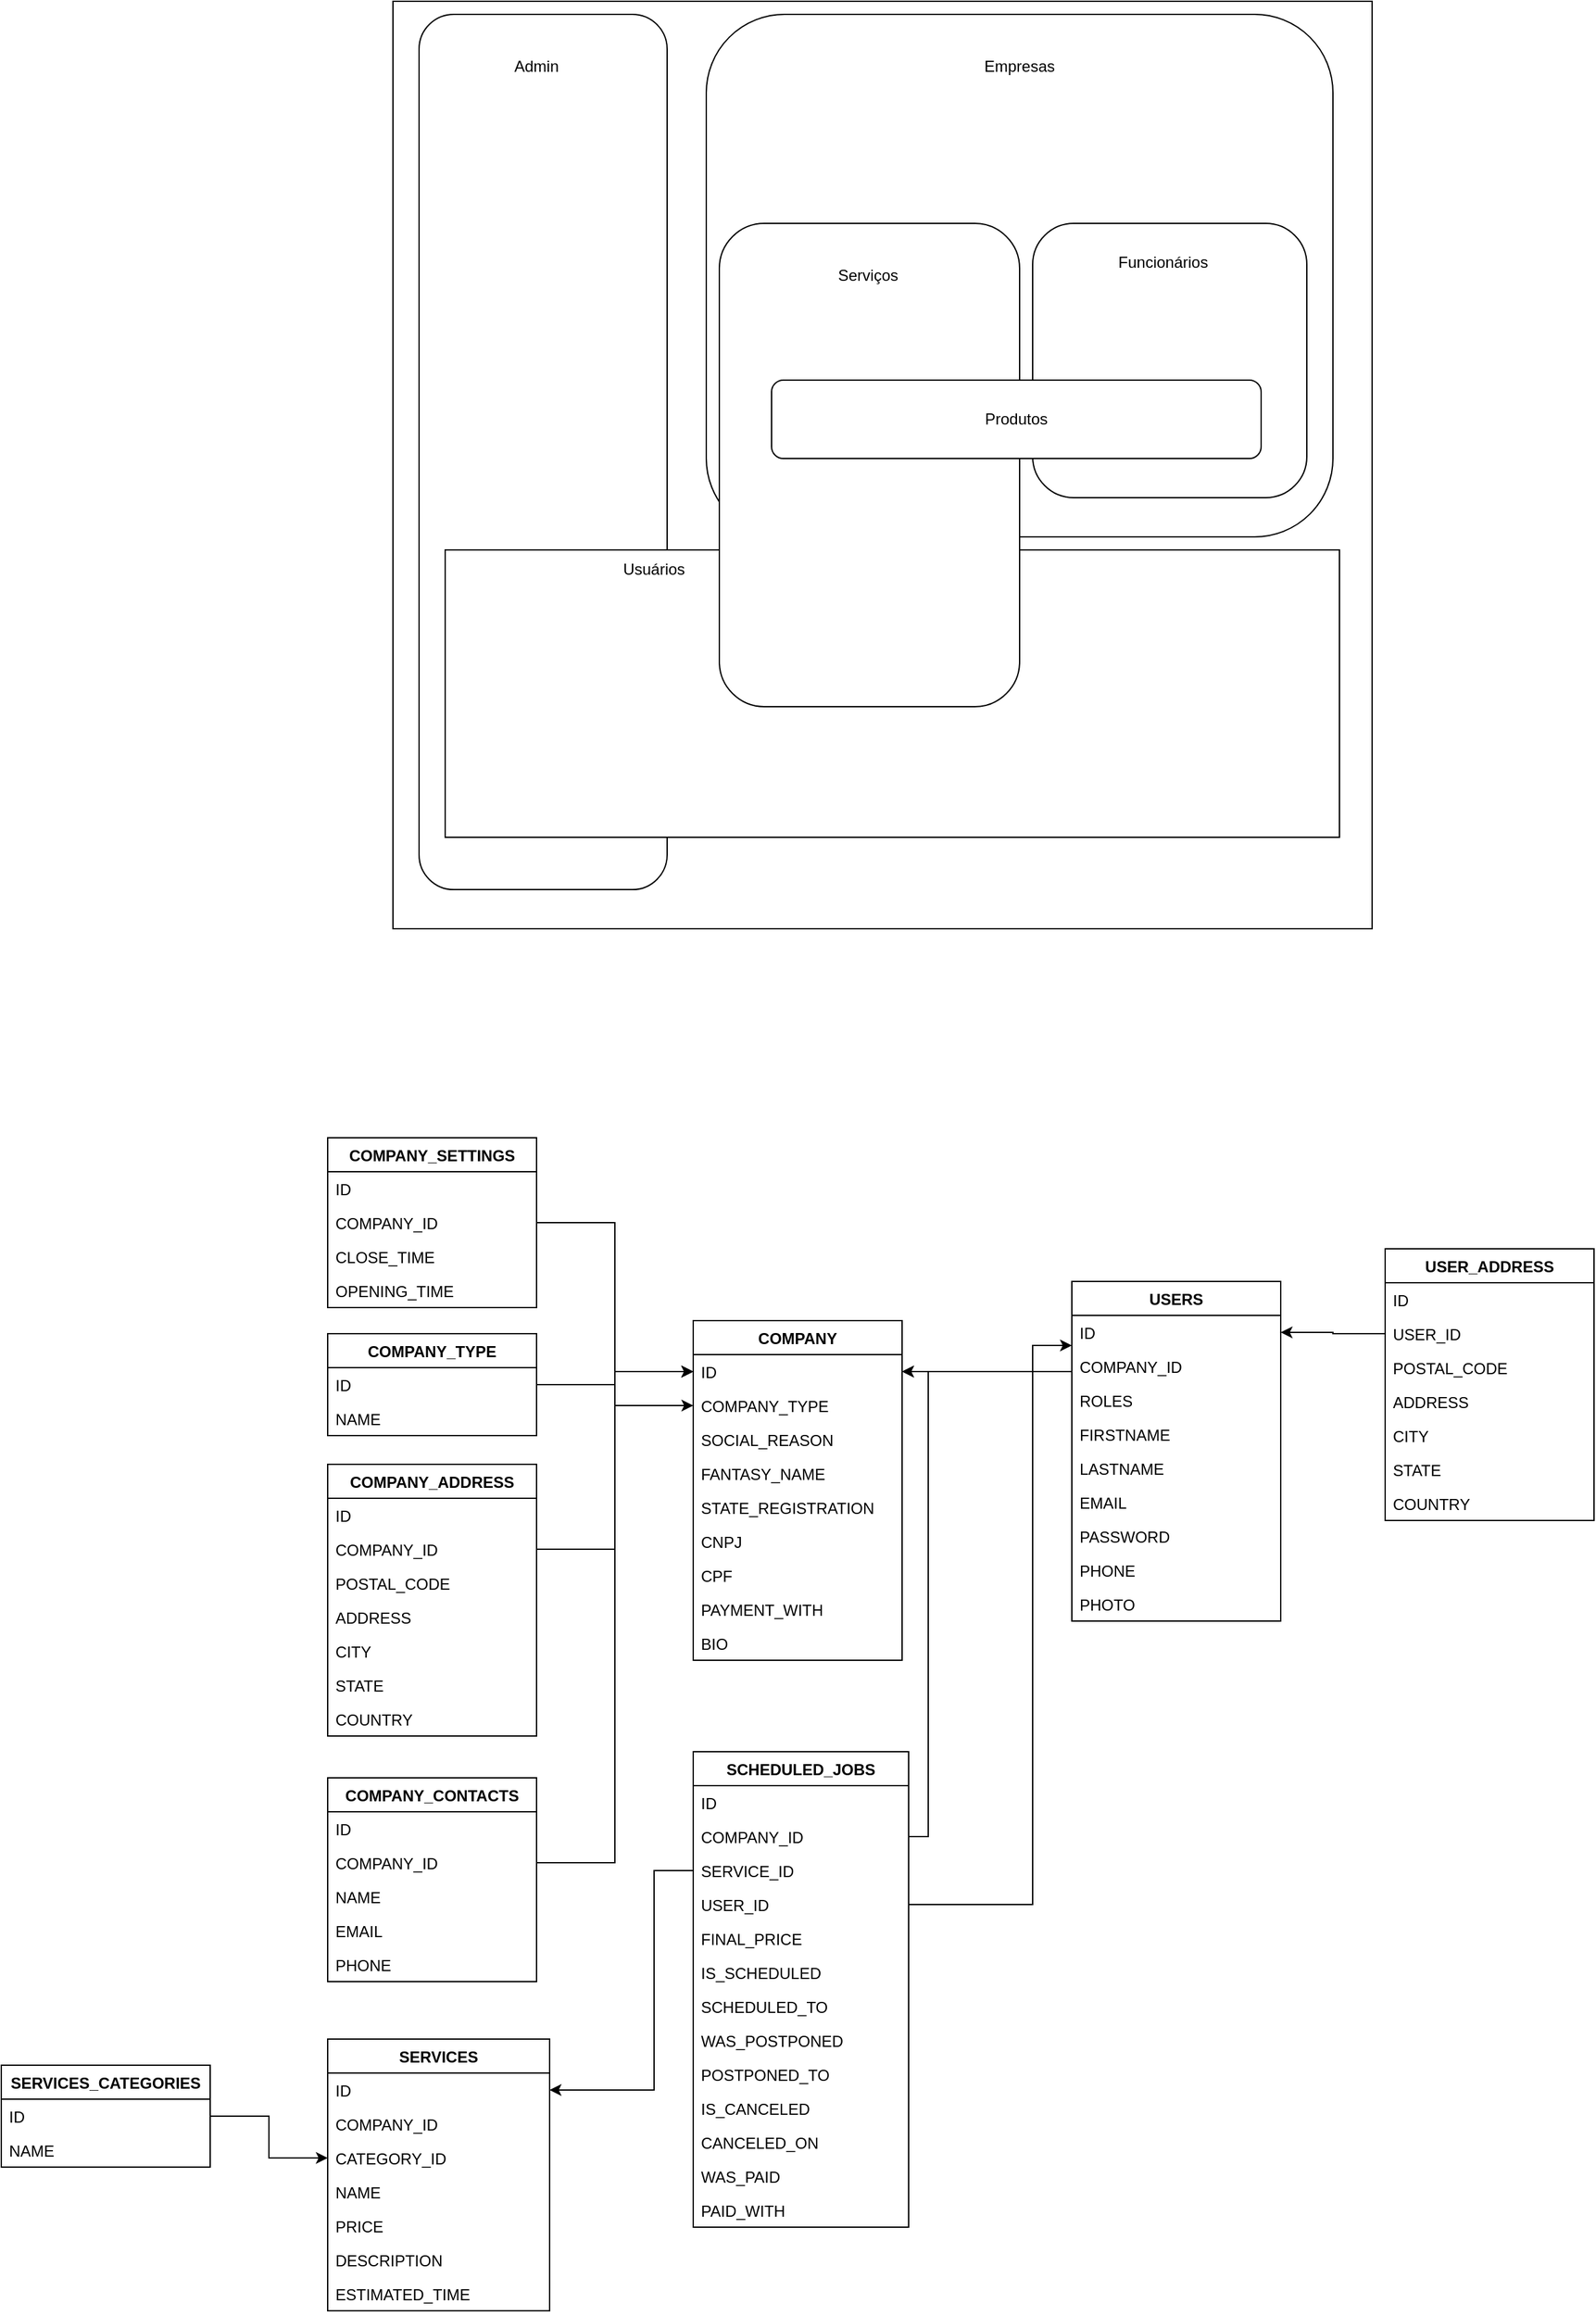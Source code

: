 <mxfile>
    <diagram id="tCnbJjbOvgBdan4tG9Ev" name="Página-1">
        <mxGraphModel dx="1971" dy="790" grid="1" gridSize="10" guides="1" tooltips="1" connect="1" arrows="1" fold="1" page="1" pageScale="1" pageWidth="827" pageHeight="1169" math="0" shadow="0">
            <root>
                <mxCell id="0"/>
                <mxCell id="1" parent="0"/>
                <mxCell id="CaKnZ6YrZXAeU6kGt_zr-1" value="" style="rounded=0;whiteSpace=wrap;html=1;" parent="1" vertex="1">
                    <mxGeometry x="30" y="150" width="750" height="710" as="geometry"/>
                </mxCell>
                <mxCell id="CaKnZ6YrZXAeU6kGt_zr-2" value="" style="rounded=1;whiteSpace=wrap;html=1;arcSize=14;" parent="1" vertex="1">
                    <mxGeometry x="50" y="160" width="190" height="670" as="geometry"/>
                </mxCell>
                <mxCell id="CaKnZ6YrZXAeU6kGt_zr-3" value="" style="rounded=1;whiteSpace=wrap;html=1;" parent="1" vertex="1">
                    <mxGeometry x="270" y="160" width="480" height="400" as="geometry"/>
                </mxCell>
                <mxCell id="CaKnZ6YrZXAeU6kGt_zr-7" value="Serviços" style="text;html=1;strokeColor=none;fillColor=none;align=center;verticalAlign=middle;whiteSpace=wrap;rounded=0;" parent="1" vertex="1">
                    <mxGeometry x="375" y="350" width="40" height="20" as="geometry"/>
                </mxCell>
                <mxCell id="CaKnZ6YrZXAeU6kGt_zr-8" value="" style="rounded=1;whiteSpace=wrap;html=1;" parent="1" vertex="1">
                    <mxGeometry x="520" y="320" width="210" height="210" as="geometry"/>
                </mxCell>
                <mxCell id="CaKnZ6YrZXAeU6kGt_zr-9" value="Funcionários&lt;br&gt;" style="text;html=1;strokeColor=none;fillColor=none;align=center;verticalAlign=middle;whiteSpace=wrap;rounded=0;" parent="1" vertex="1">
                    <mxGeometry x="600" y="340" width="40" height="20" as="geometry"/>
                </mxCell>
                <mxCell id="CaKnZ6YrZXAeU6kGt_zr-10" value="Empresas" style="text;html=1;strokeColor=none;fillColor=none;align=center;verticalAlign=middle;whiteSpace=wrap;rounded=0;" parent="1" vertex="1">
                    <mxGeometry x="490" y="190" width="40" height="20" as="geometry"/>
                </mxCell>
                <mxCell id="CaKnZ6YrZXAeU6kGt_zr-11" value="Admin&lt;br&gt;" style="text;html=1;strokeColor=none;fillColor=none;align=center;verticalAlign=middle;whiteSpace=wrap;rounded=0;" parent="1" vertex="1">
                    <mxGeometry x="120" y="190" width="40" height="20" as="geometry"/>
                </mxCell>
                <mxCell id="CaKnZ6YrZXAeU6kGt_zr-12" value="" style="rounded=0;whiteSpace=wrap;html=1;" parent="1" vertex="1">
                    <mxGeometry x="70" y="570" width="685" height="220" as="geometry"/>
                </mxCell>
                <mxCell id="CaKnZ6YrZXAeU6kGt_zr-6" value="" style="rounded=1;whiteSpace=wrap;html=1;" parent="1" vertex="1">
                    <mxGeometry x="280" y="320" width="230" height="370" as="geometry"/>
                </mxCell>
                <mxCell id="CaKnZ6YrZXAeU6kGt_zr-5" value="Produtos" style="rounded=1;whiteSpace=wrap;html=1;" parent="1" vertex="1">
                    <mxGeometry x="320" y="440" width="375" height="60" as="geometry"/>
                </mxCell>
                <mxCell id="CaKnZ6YrZXAeU6kGt_zr-14" value="Serviços&lt;br&gt;" style="text;html=1;strokeColor=none;fillColor=none;align=center;verticalAlign=middle;whiteSpace=wrap;rounded=0;" parent="1" vertex="1">
                    <mxGeometry x="374" y="350" width="40" height="20" as="geometry"/>
                </mxCell>
                <mxCell id="CaKnZ6YrZXAeU6kGt_zr-13" value="Usuários" style="text;html=1;strokeColor=none;fillColor=none;align=center;verticalAlign=middle;whiteSpace=wrap;rounded=0;" parent="1" vertex="1">
                    <mxGeometry x="210" y="575" width="40" height="20" as="geometry"/>
                </mxCell>
                <mxCell id="CaKnZ6YrZXAeU6kGt_zr-15" value="USERS" style="swimlane;fontStyle=1;align=center;verticalAlign=top;childLayout=stackLayout;horizontal=1;startSize=26;horizontalStack=0;resizeParent=1;resizeParentMax=0;resizeLast=0;collapsible=1;marginBottom=0;" parent="1" vertex="1">
                    <mxGeometry x="550" y="1130" width="160" height="260" as="geometry"/>
                </mxCell>
                <mxCell id="CaKnZ6YrZXAeU6kGt_zr-16" value="ID" style="text;strokeColor=none;fillColor=none;align=left;verticalAlign=top;spacingLeft=4;spacingRight=4;overflow=hidden;rotatable=0;points=[[0,0.5],[1,0.5]];portConstraint=eastwest;" parent="CaKnZ6YrZXAeU6kGt_zr-15" vertex="1">
                    <mxGeometry y="26" width="160" height="26" as="geometry"/>
                </mxCell>
                <mxCell id="CaKnZ6YrZXAeU6kGt_zr-64" value="COMPANY_ID" style="text;strokeColor=none;fillColor=none;align=left;verticalAlign=top;spacingLeft=4;spacingRight=4;overflow=hidden;rotatable=0;points=[[0,0.5],[1,0.5]];portConstraint=eastwest;" parent="CaKnZ6YrZXAeU6kGt_zr-15" vertex="1">
                    <mxGeometry y="52" width="160" height="26" as="geometry"/>
                </mxCell>
                <mxCell id="CaKnZ6YrZXAeU6kGt_zr-18" value="ROLES&#10;" style="text;strokeColor=none;fillColor=none;align=left;verticalAlign=top;spacingLeft=4;spacingRight=4;overflow=hidden;rotatable=0;points=[[0,0.5],[1,0.5]];portConstraint=eastwest;" parent="CaKnZ6YrZXAeU6kGt_zr-15" vertex="1">
                    <mxGeometry y="78" width="160" height="26" as="geometry"/>
                </mxCell>
                <mxCell id="CaKnZ6YrZXAeU6kGt_zr-21" value="FIRSTNAME" style="text;strokeColor=none;fillColor=none;align=left;verticalAlign=top;spacingLeft=4;spacingRight=4;overflow=hidden;rotatable=0;points=[[0,0.5],[1,0.5]];portConstraint=eastwest;" parent="CaKnZ6YrZXAeU6kGt_zr-15" vertex="1">
                    <mxGeometry y="104" width="160" height="26" as="geometry"/>
                </mxCell>
                <mxCell id="CaKnZ6YrZXAeU6kGt_zr-29" value="LASTNAME" style="text;strokeColor=none;fillColor=none;align=left;verticalAlign=top;spacingLeft=4;spacingRight=4;overflow=hidden;rotatable=0;points=[[0,0.5],[1,0.5]];portConstraint=eastwest;" parent="CaKnZ6YrZXAeU6kGt_zr-15" vertex="1">
                    <mxGeometry y="130" width="160" height="26" as="geometry"/>
                </mxCell>
                <mxCell id="CaKnZ6YrZXAeU6kGt_zr-30" value="EMAIL" style="text;strokeColor=none;fillColor=none;align=left;verticalAlign=top;spacingLeft=4;spacingRight=4;overflow=hidden;rotatable=0;points=[[0,0.5],[1,0.5]];portConstraint=eastwest;" parent="CaKnZ6YrZXAeU6kGt_zr-15" vertex="1">
                    <mxGeometry y="156" width="160" height="26" as="geometry"/>
                </mxCell>
                <mxCell id="CaKnZ6YrZXAeU6kGt_zr-31" value="PASSWORD" style="text;strokeColor=none;fillColor=none;align=left;verticalAlign=top;spacingLeft=4;spacingRight=4;overflow=hidden;rotatable=0;points=[[0,0.5],[1,0.5]];portConstraint=eastwest;" parent="CaKnZ6YrZXAeU6kGt_zr-15" vertex="1">
                    <mxGeometry y="182" width="160" height="26" as="geometry"/>
                </mxCell>
                <mxCell id="38" value="PHONE" style="text;strokeColor=none;fillColor=none;align=left;verticalAlign=top;spacingLeft=4;spacingRight=4;overflow=hidden;rotatable=0;points=[[0,0.5],[1,0.5]];portConstraint=eastwest;" vertex="1" parent="CaKnZ6YrZXAeU6kGt_zr-15">
                    <mxGeometry y="208" width="160" height="26" as="geometry"/>
                </mxCell>
                <mxCell id="60" value="PHOTO" style="text;strokeColor=none;fillColor=none;align=left;verticalAlign=top;spacingLeft=4;spacingRight=4;overflow=hidden;rotatable=0;points=[[0,0.5],[1,0.5]];portConstraint=eastwest;" vertex="1" parent="CaKnZ6YrZXAeU6kGt_zr-15">
                    <mxGeometry y="234" width="160" height="26" as="geometry"/>
                </mxCell>
                <mxCell id="CaKnZ6YrZXAeU6kGt_zr-86" value="COMPANY" style="swimlane;fontStyle=1;align=center;verticalAlign=top;childLayout=stackLayout;horizontal=1;startSize=26;horizontalStack=0;resizeParent=1;resizeParentMax=0;resizeLast=0;collapsible=1;marginBottom=0;" parent="1" vertex="1">
                    <mxGeometry x="260" y="1160" width="160" height="260" as="geometry"/>
                </mxCell>
                <mxCell id="CaKnZ6YrZXAeU6kGt_zr-87" value="ID" style="text;strokeColor=none;fillColor=none;align=left;verticalAlign=top;spacingLeft=4;spacingRight=4;overflow=hidden;rotatable=0;points=[[0,0.5],[1,0.5]];portConstraint=eastwest;" parent="CaKnZ6YrZXAeU6kGt_zr-86" vertex="1">
                    <mxGeometry y="26" width="160" height="26" as="geometry"/>
                </mxCell>
                <mxCell id="CaKnZ6YrZXAeU6kGt_zr-88" value="COMPANY_TYPE" style="text;strokeColor=none;fillColor=none;align=left;verticalAlign=top;spacingLeft=4;spacingRight=4;overflow=hidden;rotatable=0;points=[[0,0.5],[1,0.5]];portConstraint=eastwest;" parent="CaKnZ6YrZXAeU6kGt_zr-86" vertex="1">
                    <mxGeometry y="52" width="160" height="26" as="geometry"/>
                </mxCell>
                <mxCell id="CaKnZ6YrZXAeU6kGt_zr-90" value="SOCIAL_REASON" style="text;strokeColor=none;fillColor=none;align=left;verticalAlign=top;spacingLeft=4;spacingRight=4;overflow=hidden;rotatable=0;points=[[0,0.5],[1,0.5]];portConstraint=eastwest;" parent="CaKnZ6YrZXAeU6kGt_zr-86" vertex="1">
                    <mxGeometry y="78" width="160" height="26" as="geometry"/>
                </mxCell>
                <mxCell id="CaKnZ6YrZXAeU6kGt_zr-103" value="FANTASY_NAME" style="text;strokeColor=none;fillColor=none;align=left;verticalAlign=top;spacingLeft=4;spacingRight=4;overflow=hidden;rotatable=0;points=[[0,0.5],[1,0.5]];portConstraint=eastwest;" parent="CaKnZ6YrZXAeU6kGt_zr-86" vertex="1">
                    <mxGeometry y="104" width="160" height="26" as="geometry"/>
                </mxCell>
                <mxCell id="CaKnZ6YrZXAeU6kGt_zr-104" value="STATE_REGISTRATION" style="text;strokeColor=none;fillColor=none;align=left;verticalAlign=top;spacingLeft=4;spacingRight=4;overflow=hidden;rotatable=0;points=[[0,0.5],[1,0.5]];portConstraint=eastwest;" parent="CaKnZ6YrZXAeU6kGt_zr-86" vertex="1">
                    <mxGeometry y="130" width="160" height="26" as="geometry"/>
                </mxCell>
                <mxCell id="CaKnZ6YrZXAeU6kGt_zr-105" value="CNPJ" style="text;strokeColor=none;fillColor=none;align=left;verticalAlign=top;spacingLeft=4;spacingRight=4;overflow=hidden;rotatable=0;points=[[0,0.5],[1,0.5]];portConstraint=eastwest;" parent="CaKnZ6YrZXAeU6kGt_zr-86" vertex="1">
                    <mxGeometry y="156" width="160" height="26" as="geometry"/>
                </mxCell>
                <mxCell id="CaKnZ6YrZXAeU6kGt_zr-106" value="CPF" style="text;strokeColor=none;fillColor=none;align=left;verticalAlign=top;spacingLeft=4;spacingRight=4;overflow=hidden;rotatable=0;points=[[0,0.5],[1,0.5]];portConstraint=eastwest;" parent="CaKnZ6YrZXAeU6kGt_zr-86" vertex="1">
                    <mxGeometry y="182" width="160" height="26" as="geometry"/>
                </mxCell>
                <mxCell id="CaKnZ6YrZXAeU6kGt_zr-154" value="PAYMENT_WITH" style="text;strokeColor=none;fillColor=none;align=left;verticalAlign=top;spacingLeft=4;spacingRight=4;overflow=hidden;rotatable=0;points=[[0,0.5],[1,0.5]];portConstraint=eastwest;" parent="CaKnZ6YrZXAeU6kGt_zr-86" vertex="1">
                    <mxGeometry y="208" width="160" height="26" as="geometry"/>
                </mxCell>
                <mxCell id="58" value="BIO" style="text;strokeColor=none;fillColor=none;align=left;verticalAlign=top;spacingLeft=4;spacingRight=4;overflow=hidden;rotatable=0;points=[[0,0.5],[1,0.5]];portConstraint=eastwest;" vertex="1" parent="CaKnZ6YrZXAeU6kGt_zr-86">
                    <mxGeometry y="234" width="160" height="26" as="geometry"/>
                </mxCell>
                <mxCell id="CaKnZ6YrZXAeU6kGt_zr-94" value="COMPANY_TYPE" style="swimlane;fontStyle=1;align=center;verticalAlign=top;childLayout=stackLayout;horizontal=1;startSize=26;horizontalStack=0;resizeParent=1;resizeParentMax=0;resizeLast=0;collapsible=1;marginBottom=0;" parent="1" vertex="1">
                    <mxGeometry x="-20" y="1170" width="160" height="78" as="geometry"/>
                </mxCell>
                <mxCell id="CaKnZ6YrZXAeU6kGt_zr-95" value="ID" style="text;strokeColor=none;fillColor=none;align=left;verticalAlign=top;spacingLeft=4;spacingRight=4;overflow=hidden;rotatable=0;points=[[0,0.5],[1,0.5]];portConstraint=eastwest;" parent="CaKnZ6YrZXAeU6kGt_zr-94" vertex="1">
                    <mxGeometry y="26" width="160" height="26" as="geometry"/>
                </mxCell>
                <mxCell id="CaKnZ6YrZXAeU6kGt_zr-96" value="NAME" style="text;strokeColor=none;fillColor=none;align=left;verticalAlign=top;spacingLeft=4;spacingRight=4;overflow=hidden;rotatable=0;points=[[0,0.5],[1,0.5]];portConstraint=eastwest;" parent="CaKnZ6YrZXAeU6kGt_zr-94" vertex="1">
                    <mxGeometry y="52" width="160" height="26" as="geometry"/>
                </mxCell>
                <mxCell id="CaKnZ6YrZXAeU6kGt_zr-100" style="edgeStyle=orthogonalEdgeStyle;rounded=0;orthogonalLoop=1;jettySize=auto;html=1;" parent="1" source="CaKnZ6YrZXAeU6kGt_zr-95" target="CaKnZ6YrZXAeU6kGt_zr-88" edge="1">
                    <mxGeometry relative="1" as="geometry"/>
                </mxCell>
                <mxCell id="CaKnZ6YrZXAeU6kGt_zr-101" style="edgeStyle=orthogonalEdgeStyle;rounded=0;orthogonalLoop=1;jettySize=auto;html=1;" parent="1" source="CaKnZ6YrZXAeU6kGt_zr-64" target="CaKnZ6YrZXAeU6kGt_zr-87" edge="1">
                    <mxGeometry relative="1" as="geometry">
                        <Array as="points">
                            <mxPoint x="520" y="1199"/>
                            <mxPoint x="520" y="1199"/>
                        </Array>
                    </mxGeometry>
                </mxCell>
                <mxCell id="CaKnZ6YrZXAeU6kGt_zr-116" value="SERVICES" style="swimlane;fontStyle=1;align=center;verticalAlign=top;childLayout=stackLayout;horizontal=1;startSize=26;horizontalStack=0;resizeParent=1;resizeParentMax=0;resizeLast=0;collapsible=1;marginBottom=0;" parent="1" vertex="1">
                    <mxGeometry x="-20" y="1710" width="170" height="208" as="geometry"/>
                </mxCell>
                <mxCell id="CaKnZ6YrZXAeU6kGt_zr-117" value="ID" style="text;strokeColor=none;fillColor=none;align=left;verticalAlign=top;spacingLeft=4;spacingRight=4;overflow=hidden;rotatable=0;points=[[0,0.5],[1,0.5]];portConstraint=eastwest;" parent="CaKnZ6YrZXAeU6kGt_zr-116" vertex="1">
                    <mxGeometry y="26" width="170" height="26" as="geometry"/>
                </mxCell>
                <mxCell id="CaKnZ6YrZXAeU6kGt_zr-118" value="COMPANY_ID" style="text;strokeColor=none;fillColor=none;align=left;verticalAlign=top;spacingLeft=4;spacingRight=4;overflow=hidden;rotatable=0;points=[[0,0.5],[1,0.5]];portConstraint=eastwest;" parent="CaKnZ6YrZXAeU6kGt_zr-116" vertex="1">
                    <mxGeometry y="52" width="170" height="26" as="geometry"/>
                </mxCell>
                <mxCell id="68" value="CATEGORY_ID" style="text;strokeColor=none;fillColor=none;align=left;verticalAlign=top;spacingLeft=4;spacingRight=4;overflow=hidden;rotatable=0;points=[[0,0.5],[1,0.5]];portConstraint=eastwest;" vertex="1" parent="CaKnZ6YrZXAeU6kGt_zr-116">
                    <mxGeometry y="78" width="170" height="26" as="geometry"/>
                </mxCell>
                <mxCell id="CaKnZ6YrZXAeU6kGt_zr-119" value="NAME" style="text;strokeColor=none;fillColor=none;align=left;verticalAlign=top;spacingLeft=4;spacingRight=4;overflow=hidden;rotatable=0;points=[[0,0.5],[1,0.5]];portConstraint=eastwest;" parent="CaKnZ6YrZXAeU6kGt_zr-116" vertex="1">
                    <mxGeometry y="104" width="170" height="26" as="geometry"/>
                </mxCell>
                <mxCell id="CaKnZ6YrZXAeU6kGt_zr-124" value="PRICE" style="text;strokeColor=none;fillColor=none;align=left;verticalAlign=top;spacingLeft=4;spacingRight=4;overflow=hidden;rotatable=0;points=[[0,0.5],[1,0.5]];portConstraint=eastwest;" parent="CaKnZ6YrZXAeU6kGt_zr-116" vertex="1">
                    <mxGeometry y="130" width="170" height="26" as="geometry"/>
                </mxCell>
                <mxCell id="CaKnZ6YrZXAeU6kGt_zr-125" value="DESCRIPTION" style="text;strokeColor=none;fillColor=none;align=left;verticalAlign=top;spacingLeft=4;spacingRight=4;overflow=hidden;rotatable=0;points=[[0,0.5],[1,0.5]];portConstraint=eastwest;" parent="CaKnZ6YrZXAeU6kGt_zr-116" vertex="1">
                    <mxGeometry y="156" width="170" height="26" as="geometry"/>
                </mxCell>
                <mxCell id="CaKnZ6YrZXAeU6kGt_zr-126" value="ESTIMATED_TIME" style="text;strokeColor=none;fillColor=none;align=left;verticalAlign=top;spacingLeft=4;spacingRight=4;overflow=hidden;rotatable=0;points=[[0,0.5],[1,0.5]];portConstraint=eastwest;" parent="CaKnZ6YrZXAeU6kGt_zr-116" vertex="1">
                    <mxGeometry y="182" width="170" height="26" as="geometry"/>
                </mxCell>
                <mxCell id="CaKnZ6YrZXAeU6kGt_zr-120" value="COMPANY_SETTINGS" style="swimlane;fontStyle=1;align=center;verticalAlign=top;childLayout=stackLayout;horizontal=1;startSize=26;horizontalStack=0;resizeParent=1;resizeParentMax=0;resizeLast=0;collapsible=1;marginBottom=0;" parent="1" vertex="1">
                    <mxGeometry x="-20" y="1020" width="160" height="130" as="geometry"/>
                </mxCell>
                <mxCell id="9" value="ID" style="text;strokeColor=none;fillColor=none;align=left;verticalAlign=top;spacingLeft=4;spacingRight=4;overflow=hidden;rotatable=0;points=[[0,0.5],[1,0.5]];portConstraint=eastwest;" vertex="1" parent="CaKnZ6YrZXAeU6kGt_zr-120">
                    <mxGeometry y="26" width="160" height="26" as="geometry"/>
                </mxCell>
                <mxCell id="CaKnZ6YrZXAeU6kGt_zr-121" value="COMPANY_ID" style="text;strokeColor=none;fillColor=none;align=left;verticalAlign=top;spacingLeft=4;spacingRight=4;overflow=hidden;rotatable=0;points=[[0,0.5],[1,0.5]];portConstraint=eastwest;" parent="CaKnZ6YrZXAeU6kGt_zr-120" vertex="1">
                    <mxGeometry y="52" width="160" height="26" as="geometry"/>
                </mxCell>
                <mxCell id="CaKnZ6YrZXAeU6kGt_zr-122" value="CLOSE_TIME" style="text;strokeColor=none;fillColor=none;align=left;verticalAlign=top;spacingLeft=4;spacingRight=4;overflow=hidden;rotatable=0;points=[[0,0.5],[1,0.5]];portConstraint=eastwest;" parent="CaKnZ6YrZXAeU6kGt_zr-120" vertex="1">
                    <mxGeometry y="78" width="160" height="26" as="geometry"/>
                </mxCell>
                <mxCell id="CaKnZ6YrZXAeU6kGt_zr-123" value="OPENING_TIME" style="text;strokeColor=none;fillColor=none;align=left;verticalAlign=top;spacingLeft=4;spacingRight=4;overflow=hidden;rotatable=0;points=[[0,0.5],[1,0.5]];portConstraint=eastwest;" parent="CaKnZ6YrZXAeU6kGt_zr-120" vertex="1">
                    <mxGeometry y="104" width="160" height="26" as="geometry"/>
                </mxCell>
                <mxCell id="CaKnZ6YrZXAeU6kGt_zr-136" value="SCHEDULED_JOBS" style="swimlane;fontStyle=1;align=center;verticalAlign=top;childLayout=stackLayout;horizontal=1;startSize=26;horizontalStack=0;resizeParent=1;resizeParentMax=0;resizeLast=0;collapsible=1;marginBottom=0;" parent="1" vertex="1">
                    <mxGeometry x="260" y="1490" width="165" height="364" as="geometry"/>
                </mxCell>
                <mxCell id="CaKnZ6YrZXAeU6kGt_zr-137" value="ID" style="text;strokeColor=none;fillColor=none;align=left;verticalAlign=top;spacingLeft=4;spacingRight=4;overflow=hidden;rotatable=0;points=[[0,0.5],[1,0.5]];portConstraint=eastwest;" parent="CaKnZ6YrZXAeU6kGt_zr-136" vertex="1">
                    <mxGeometry y="26" width="165" height="26" as="geometry"/>
                </mxCell>
                <mxCell id="CaKnZ6YrZXAeU6kGt_zr-138" value="COMPANY_ID" style="text;strokeColor=none;fillColor=none;align=left;verticalAlign=top;spacingLeft=4;spacingRight=4;overflow=hidden;rotatable=0;points=[[0,0.5],[1,0.5]];portConstraint=eastwest;" parent="CaKnZ6YrZXAeU6kGt_zr-136" vertex="1">
                    <mxGeometry y="52" width="165" height="26" as="geometry"/>
                </mxCell>
                <mxCell id="18" value="SERVICE_ID" style="text;strokeColor=none;fillColor=none;align=left;verticalAlign=top;spacingLeft=4;spacingRight=4;overflow=hidden;rotatable=0;points=[[0,0.5],[1,0.5]];portConstraint=eastwest;" vertex="1" parent="CaKnZ6YrZXAeU6kGt_zr-136">
                    <mxGeometry y="78" width="165" height="26" as="geometry"/>
                </mxCell>
                <mxCell id="CaKnZ6YrZXAeU6kGt_zr-139" value="USER_ID" style="text;strokeColor=none;fillColor=none;align=left;verticalAlign=top;spacingLeft=4;spacingRight=4;overflow=hidden;rotatable=0;points=[[0,0.5],[1,0.5]];portConstraint=eastwest;" parent="CaKnZ6YrZXAeU6kGt_zr-136" vertex="1">
                    <mxGeometry y="104" width="165" height="26" as="geometry"/>
                </mxCell>
                <mxCell id="CaKnZ6YrZXAeU6kGt_zr-140" value="FINAL_PRICE" style="text;strokeColor=none;fillColor=none;align=left;verticalAlign=top;spacingLeft=4;spacingRight=4;overflow=hidden;rotatable=0;points=[[0,0.5],[1,0.5]];portConstraint=eastwest;" parent="CaKnZ6YrZXAeU6kGt_zr-136" vertex="1">
                    <mxGeometry y="130" width="165" height="26" as="geometry"/>
                </mxCell>
                <mxCell id="CaKnZ6YrZXAeU6kGt_zr-151" value="IS_SCHEDULED" style="text;strokeColor=none;fillColor=none;align=left;verticalAlign=top;spacingLeft=4;spacingRight=4;overflow=hidden;rotatable=0;points=[[0,0.5],[1,0.5]];portConstraint=eastwest;" parent="CaKnZ6YrZXAeU6kGt_zr-136" vertex="1">
                    <mxGeometry y="156" width="165" height="26" as="geometry"/>
                </mxCell>
                <mxCell id="CaKnZ6YrZXAeU6kGt_zr-148" value="SCHEDULED_TO" style="text;strokeColor=none;fillColor=none;align=left;verticalAlign=top;spacingLeft=4;spacingRight=4;overflow=hidden;rotatable=0;points=[[0,0.5],[1,0.5]];portConstraint=eastwest;" parent="CaKnZ6YrZXAeU6kGt_zr-136" vertex="1">
                    <mxGeometry y="182" width="165" height="26" as="geometry"/>
                </mxCell>
                <mxCell id="CaKnZ6YrZXAeU6kGt_zr-149" value="WAS_POSTPONED" style="text;strokeColor=none;fillColor=none;align=left;verticalAlign=top;spacingLeft=4;spacingRight=4;overflow=hidden;rotatable=0;points=[[0,0.5],[1,0.5]];portConstraint=eastwest;" parent="CaKnZ6YrZXAeU6kGt_zr-136" vertex="1">
                    <mxGeometry y="208" width="165" height="26" as="geometry"/>
                </mxCell>
                <mxCell id="CaKnZ6YrZXAeU6kGt_zr-150" value="POSTPONED_TO" style="text;strokeColor=none;fillColor=none;align=left;verticalAlign=top;spacingLeft=4;spacingRight=4;overflow=hidden;rotatable=0;points=[[0,0.5],[1,0.5]];portConstraint=eastwest;" parent="CaKnZ6YrZXAeU6kGt_zr-136" vertex="1">
                    <mxGeometry y="234" width="165" height="26" as="geometry"/>
                </mxCell>
                <mxCell id="CaKnZ6YrZXAeU6kGt_zr-152" value="IS_CANCELED" style="text;strokeColor=none;fillColor=none;align=left;verticalAlign=top;spacingLeft=4;spacingRight=4;overflow=hidden;rotatable=0;points=[[0,0.5],[1,0.5]];portConstraint=eastwest;" parent="CaKnZ6YrZXAeU6kGt_zr-136" vertex="1">
                    <mxGeometry y="260" width="165" height="26" as="geometry"/>
                </mxCell>
                <mxCell id="CaKnZ6YrZXAeU6kGt_zr-153" value="CANCELED_ON" style="text;strokeColor=none;fillColor=none;align=left;verticalAlign=top;spacingLeft=4;spacingRight=4;overflow=hidden;rotatable=0;points=[[0,0.5],[1,0.5]];portConstraint=eastwest;" parent="CaKnZ6YrZXAeU6kGt_zr-136" vertex="1">
                    <mxGeometry y="286" width="165" height="26" as="geometry"/>
                </mxCell>
                <mxCell id="CaKnZ6YrZXAeU6kGt_zr-155" value="WAS_PAID" style="text;strokeColor=none;fillColor=none;align=left;verticalAlign=top;spacingLeft=4;spacingRight=4;overflow=hidden;rotatable=0;points=[[0,0.5],[1,0.5]];portConstraint=eastwest;" parent="CaKnZ6YrZXAeU6kGt_zr-136" vertex="1">
                    <mxGeometry y="312" width="165" height="26" as="geometry"/>
                </mxCell>
                <mxCell id="CaKnZ6YrZXAeU6kGt_zr-156" value="PAID_WITH" style="text;strokeColor=none;fillColor=none;align=left;verticalAlign=top;spacingLeft=4;spacingRight=4;overflow=hidden;rotatable=0;points=[[0,0.5],[1,0.5]];portConstraint=eastwest;" parent="CaKnZ6YrZXAeU6kGt_zr-136" vertex="1">
                    <mxGeometry y="338" width="165" height="26" as="geometry"/>
                </mxCell>
                <mxCell id="2" style="edgeStyle=orthogonalEdgeStyle;rounded=0;orthogonalLoop=1;jettySize=auto;html=1;entryX=0;entryY=0.5;entryDx=0;entryDy=0;" edge="1" parent="1" source="CaKnZ6YrZXAeU6kGt_zr-121" target="CaKnZ6YrZXAeU6kGt_zr-87">
                    <mxGeometry relative="1" as="geometry"/>
                </mxCell>
                <mxCell id="4" value="COMPANY_ADDRESS" style="swimlane;fontStyle=1;align=center;verticalAlign=top;childLayout=stackLayout;horizontal=1;startSize=26;horizontalStack=0;resizeParent=1;resizeParentMax=0;resizeLast=0;collapsible=1;marginBottom=0;" vertex="1" parent="1">
                    <mxGeometry x="-20" y="1270" width="160" height="208" as="geometry"/>
                </mxCell>
                <mxCell id="5" value="ID" style="text;strokeColor=none;fillColor=none;align=left;verticalAlign=top;spacingLeft=4;spacingRight=4;overflow=hidden;rotatable=0;points=[[0,0.5],[1,0.5]];portConstraint=eastwest;" vertex="1" parent="4">
                    <mxGeometry y="26" width="160" height="26" as="geometry"/>
                </mxCell>
                <mxCell id="12" value="COMPANY_ID" style="text;strokeColor=none;fillColor=none;align=left;verticalAlign=top;spacingLeft=4;spacingRight=4;overflow=hidden;rotatable=0;points=[[0,0.5],[1,0.5]];portConstraint=eastwest;" vertex="1" parent="4">
                    <mxGeometry y="52" width="160" height="26" as="geometry"/>
                </mxCell>
                <mxCell id="6" value="POSTAL_CODE" style="text;strokeColor=none;fillColor=none;align=left;verticalAlign=top;spacingLeft=4;spacingRight=4;overflow=hidden;rotatable=0;points=[[0,0.5],[1,0.5]];portConstraint=eastwest;" vertex="1" parent="4">
                    <mxGeometry y="78" width="160" height="26" as="geometry"/>
                </mxCell>
                <mxCell id="7" value="ADDRESS" style="text;strokeColor=none;fillColor=none;align=left;verticalAlign=top;spacingLeft=4;spacingRight=4;overflow=hidden;rotatable=0;points=[[0,0.5],[1,0.5]];portConstraint=eastwest;" vertex="1" parent="4">
                    <mxGeometry y="104" width="160" height="26" as="geometry"/>
                </mxCell>
                <mxCell id="8" value="CITY" style="text;strokeColor=none;fillColor=none;align=left;verticalAlign=top;spacingLeft=4;spacingRight=4;overflow=hidden;rotatable=0;points=[[0,0.5],[1,0.5]];portConstraint=eastwest;" vertex="1" parent="4">
                    <mxGeometry y="130" width="160" height="26" as="geometry"/>
                </mxCell>
                <mxCell id="10" value="STATE" style="text;strokeColor=none;fillColor=none;align=left;verticalAlign=top;spacingLeft=4;spacingRight=4;overflow=hidden;rotatable=0;points=[[0,0.5],[1,0.5]];portConstraint=eastwest;" vertex="1" parent="4">
                    <mxGeometry y="156" width="160" height="26" as="geometry"/>
                </mxCell>
                <mxCell id="11" value="COUNTRY" style="text;strokeColor=none;fillColor=none;align=left;verticalAlign=top;spacingLeft=4;spacingRight=4;overflow=hidden;rotatable=0;points=[[0,0.5],[1,0.5]];portConstraint=eastwest;" vertex="1" parent="4">
                    <mxGeometry y="182" width="160" height="26" as="geometry"/>
                </mxCell>
                <mxCell id="13" style="edgeStyle=orthogonalEdgeStyle;rounded=0;orthogonalLoop=1;jettySize=auto;html=1;" edge="1" parent="1" source="12" target="CaKnZ6YrZXAeU6kGt_zr-87">
                    <mxGeometry relative="1" as="geometry"/>
                </mxCell>
                <mxCell id="29" value="USER_ADDRESS" style="swimlane;fontStyle=1;align=center;verticalAlign=top;childLayout=stackLayout;horizontal=1;startSize=26;horizontalStack=0;resizeParent=1;resizeParentMax=0;resizeLast=0;collapsible=1;marginBottom=0;" vertex="1" parent="1">
                    <mxGeometry x="790" y="1105" width="160" height="208" as="geometry"/>
                </mxCell>
                <mxCell id="30" value="ID" style="text;strokeColor=none;fillColor=none;align=left;verticalAlign=top;spacingLeft=4;spacingRight=4;overflow=hidden;rotatable=0;points=[[0,0.5],[1,0.5]];portConstraint=eastwest;" vertex="1" parent="29">
                    <mxGeometry y="26" width="160" height="26" as="geometry"/>
                </mxCell>
                <mxCell id="31" value="USER_ID" style="text;strokeColor=none;fillColor=none;align=left;verticalAlign=top;spacingLeft=4;spacingRight=4;overflow=hidden;rotatable=0;points=[[0,0.5],[1,0.5]];portConstraint=eastwest;" vertex="1" parent="29">
                    <mxGeometry y="52" width="160" height="26" as="geometry"/>
                </mxCell>
                <mxCell id="32" value="POSTAL_CODE" style="text;strokeColor=none;fillColor=none;align=left;verticalAlign=top;spacingLeft=4;spacingRight=4;overflow=hidden;rotatable=0;points=[[0,0.5],[1,0.5]];portConstraint=eastwest;" vertex="1" parent="29">
                    <mxGeometry y="78" width="160" height="26" as="geometry"/>
                </mxCell>
                <mxCell id="33" value="ADDRESS" style="text;strokeColor=none;fillColor=none;align=left;verticalAlign=top;spacingLeft=4;spacingRight=4;overflow=hidden;rotatable=0;points=[[0,0.5],[1,0.5]];portConstraint=eastwest;" vertex="1" parent="29">
                    <mxGeometry y="104" width="160" height="26" as="geometry"/>
                </mxCell>
                <mxCell id="34" value="CITY" style="text;strokeColor=none;fillColor=none;align=left;verticalAlign=top;spacingLeft=4;spacingRight=4;overflow=hidden;rotatable=0;points=[[0,0.5],[1,0.5]];portConstraint=eastwest;" vertex="1" parent="29">
                    <mxGeometry y="130" width="160" height="26" as="geometry"/>
                </mxCell>
                <mxCell id="35" value="STATE" style="text;strokeColor=none;fillColor=none;align=left;verticalAlign=top;spacingLeft=4;spacingRight=4;overflow=hidden;rotatable=0;points=[[0,0.5],[1,0.5]];portConstraint=eastwest;" vertex="1" parent="29">
                    <mxGeometry y="156" width="160" height="26" as="geometry"/>
                </mxCell>
                <mxCell id="36" value="COUNTRY" style="text;strokeColor=none;fillColor=none;align=left;verticalAlign=top;spacingLeft=4;spacingRight=4;overflow=hidden;rotatable=0;points=[[0,0.5],[1,0.5]];portConstraint=eastwest;" vertex="1" parent="29">
                    <mxGeometry y="182" width="160" height="26" as="geometry"/>
                </mxCell>
                <mxCell id="37" style="edgeStyle=orthogonalEdgeStyle;rounded=0;orthogonalLoop=1;jettySize=auto;html=1;" edge="1" parent="1" source="31" target="CaKnZ6YrZXAeU6kGt_zr-16">
                    <mxGeometry relative="1" as="geometry"/>
                </mxCell>
                <mxCell id="39" value="COMPANY_CONTACTS" style="swimlane;fontStyle=1;align=center;verticalAlign=top;childLayout=stackLayout;horizontal=1;startSize=26;horizontalStack=0;resizeParent=1;resizeParentMax=0;resizeLast=0;collapsible=1;marginBottom=0;" vertex="1" parent="1">
                    <mxGeometry x="-20" y="1510" width="160" height="156" as="geometry"/>
                </mxCell>
                <mxCell id="40" value="ID" style="text;strokeColor=none;fillColor=none;align=left;verticalAlign=top;spacingLeft=4;spacingRight=4;overflow=hidden;rotatable=0;points=[[0,0.5],[1,0.5]];portConstraint=eastwest;" vertex="1" parent="39">
                    <mxGeometry y="26" width="160" height="26" as="geometry"/>
                </mxCell>
                <mxCell id="48" value="COMPANY_ID" style="text;strokeColor=none;fillColor=none;align=left;verticalAlign=top;spacingLeft=4;spacingRight=4;overflow=hidden;rotatable=0;points=[[0,0.5],[1,0.5]];portConstraint=eastwest;" vertex="1" parent="39">
                    <mxGeometry y="52" width="160" height="26" as="geometry"/>
                </mxCell>
                <mxCell id="41" value="NAME" style="text;strokeColor=none;fillColor=none;align=left;verticalAlign=top;spacingLeft=4;spacingRight=4;overflow=hidden;rotatable=0;points=[[0,0.5],[1,0.5]];portConstraint=eastwest;" vertex="1" parent="39">
                    <mxGeometry y="78" width="160" height="26" as="geometry"/>
                </mxCell>
                <mxCell id="42" value="EMAIL" style="text;strokeColor=none;fillColor=none;align=left;verticalAlign=top;spacingLeft=4;spacingRight=4;overflow=hidden;rotatable=0;points=[[0,0.5],[1,0.5]];portConstraint=eastwest;" vertex="1" parent="39">
                    <mxGeometry y="104" width="160" height="26" as="geometry"/>
                </mxCell>
                <mxCell id="47" value="PHONE" style="text;strokeColor=none;fillColor=none;align=left;verticalAlign=top;spacingLeft=4;spacingRight=4;overflow=hidden;rotatable=0;points=[[0,0.5],[1,0.5]];portConstraint=eastwest;" vertex="1" parent="39">
                    <mxGeometry y="130" width="160" height="26" as="geometry"/>
                </mxCell>
                <mxCell id="49" style="edgeStyle=orthogonalEdgeStyle;rounded=0;orthogonalLoop=1;jettySize=auto;html=1;entryX=0;entryY=0.5;entryDx=0;entryDy=0;" edge="1" parent="1" source="48" target="CaKnZ6YrZXAeU6kGt_zr-87">
                    <mxGeometry relative="1" as="geometry"/>
                </mxCell>
                <mxCell id="62" value="SERVICES_CATEGORIES" style="swimlane;fontStyle=1;align=center;verticalAlign=top;childLayout=stackLayout;horizontal=1;startSize=26;horizontalStack=0;resizeParent=1;resizeParentMax=0;resizeLast=0;collapsible=1;marginBottom=0;" vertex="1" parent="1">
                    <mxGeometry x="-270" y="1730" width="160" height="78" as="geometry"/>
                </mxCell>
                <mxCell id="63" value="ID" style="text;strokeColor=none;fillColor=none;align=left;verticalAlign=top;spacingLeft=4;spacingRight=4;overflow=hidden;rotatable=0;points=[[0,0.5],[1,0.5]];portConstraint=eastwest;" vertex="1" parent="62">
                    <mxGeometry y="26" width="160" height="26" as="geometry"/>
                </mxCell>
                <mxCell id="64" value="NAME" style="text;strokeColor=none;fillColor=none;align=left;verticalAlign=top;spacingLeft=4;spacingRight=4;overflow=hidden;rotatable=0;points=[[0,0.5],[1,0.5]];portConstraint=eastwest;" vertex="1" parent="62">
                    <mxGeometry y="52" width="160" height="26" as="geometry"/>
                </mxCell>
                <mxCell id="71" style="edgeStyle=orthogonalEdgeStyle;rounded=0;orthogonalLoop=1;jettySize=auto;html=1;entryX=1;entryY=0.5;entryDx=0;entryDy=0;" edge="1" parent="1" source="CaKnZ6YrZXAeU6kGt_zr-138" target="CaKnZ6YrZXAeU6kGt_zr-87">
                    <mxGeometry relative="1" as="geometry">
                        <Array as="points">
                            <mxPoint x="440" y="1555"/>
                            <mxPoint x="440" y="1199"/>
                        </Array>
                    </mxGeometry>
                </mxCell>
                <mxCell id="72" style="edgeStyle=orthogonalEdgeStyle;rounded=0;orthogonalLoop=1;jettySize=auto;html=1;entryX=1;entryY=0.5;entryDx=0;entryDy=0;" edge="1" parent="1" source="18" target="CaKnZ6YrZXAeU6kGt_zr-117">
                    <mxGeometry relative="1" as="geometry">
                        <Array as="points">
                            <mxPoint x="230" y="1581"/>
                            <mxPoint x="230" y="1749"/>
                        </Array>
                    </mxGeometry>
                </mxCell>
                <mxCell id="73" style="edgeStyle=orthogonalEdgeStyle;rounded=0;orthogonalLoop=1;jettySize=auto;html=1;" edge="1" parent="1" source="CaKnZ6YrZXAeU6kGt_zr-139" target="CaKnZ6YrZXAeU6kGt_zr-16">
                    <mxGeometry relative="1" as="geometry">
                        <Array as="points">
                            <mxPoint x="520" y="1607"/>
                            <mxPoint x="520" y="1179"/>
                        </Array>
                    </mxGeometry>
                </mxCell>
                <mxCell id="82" style="edgeStyle=orthogonalEdgeStyle;rounded=0;orthogonalLoop=1;jettySize=auto;html=1;entryX=0;entryY=0.5;entryDx=0;entryDy=0;" edge="1" parent="1" source="63" target="68">
                    <mxGeometry relative="1" as="geometry"/>
                </mxCell>
            </root>
        </mxGraphModel>
    </diagram>
</mxfile>